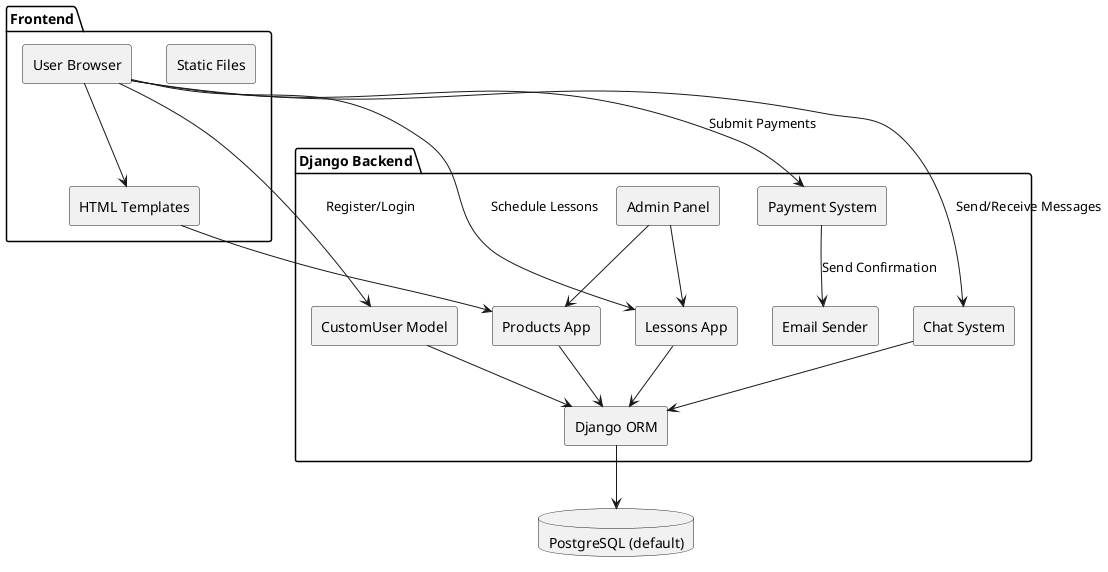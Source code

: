 @startuml
skinparam componentStyle rectangle

' FRONTEND
package "Frontend" {
  [HTML Templates]
  [Static Files]
  [User Browser]
}

' BACKEND
package "Django Backend" {
  [CustomUser Model]
  [Products App]
  [Lessons App]
  [Chat System]
  [Admin Panel]
  [Payment System]
  [Email Sender]
  [Django ORM]
}

' DATABASE
database "PostgreSQL (default)" as DB

' ВЗАИМОДЕЙСТВИЯ
[User Browser] --> [HTML Templates]
[HTML Templates] --> [Products App]
[User Browser] --> [Chat System] : Send/Receive Messages
[User Browser] --> [Lessons App] : Schedule Lessons
[User Browser] --> [Payment System] : Submit Payments
[User Browser] --> [CustomUser Model] : Register/Login

[Products App] --> [Django ORM]
[Lessons App] --> [Django ORM]
[Chat System] --> [Django ORM]
[CustomUser Model] --> [Django ORM]
[Django ORM] --> DB

[Payment System] --> [Email Sender] : Send Confirmation
[Admin Panel] --> [Products App]
[Admin Panel] --> [Lessons App]
@enduml
